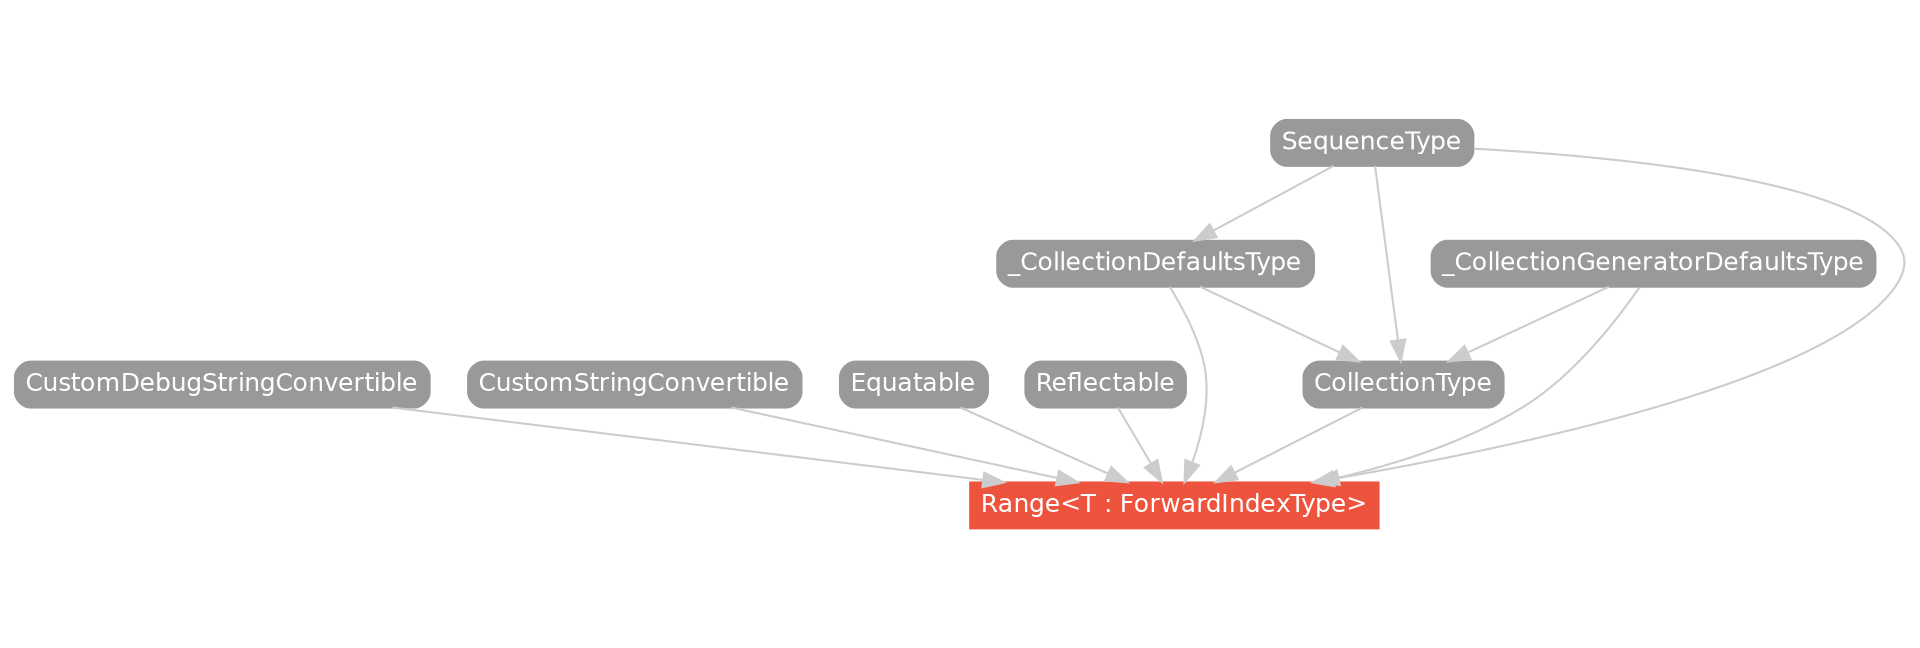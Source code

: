 strict digraph "Range<T : ForwardIndexType> - Type Hierarchy - SwiftDoc.org" {
    pad="0.1,0.8"
    node [shape=box, style="filled,rounded", color="#999999", fillcolor="#999999", fontcolor=white, fontname=Helvetica, fontnames="Helvetica,sansserif", fontsize=12, margin="0.07,0.05", height="0.3"]
    edge [color="#cccccc"]
    "CollectionType" [URL="/protocol/CollectionType/"]
    "CustomDebugStringConvertible" [URL="/protocol/CustomDebugStringConvertible/"]
    "CustomStringConvertible" [URL="/protocol/CustomStringConvertible/"]
    "Equatable" [URL="/protocol/Equatable/"]
    "Range<T : ForwardIndexType>" [URL="/type/Range/", style="filled", fillcolor="#ee543d", color="#ee543d"]
    "Reflectable" [URL="/protocol/Reflectable/"]
    "SequenceType" [URL="/protocol/SequenceType/"]
    "_CollectionDefaultsType" [URL="/protocol/_CollectionDefaultsType/"]
    "_CollectionGeneratorDefaultsType" [URL="/protocol/_CollectionGeneratorDefaultsType/"]    "Equatable" -> "Range<T : ForwardIndexType>"
    "CollectionType" -> "Range<T : ForwardIndexType>"
    "SequenceType" -> "Range<T : ForwardIndexType>"
    "_CollectionDefaultsType" -> "Range<T : ForwardIndexType>"
    "_CollectionGeneratorDefaultsType" -> "Range<T : ForwardIndexType>"
    "CustomStringConvertible" -> "Range<T : ForwardIndexType>"
    "CustomDebugStringConvertible" -> "Range<T : ForwardIndexType>"
    "Reflectable" -> "Range<T : ForwardIndexType>"
    "SequenceType" -> "CollectionType"
    "_CollectionDefaultsType" -> "CollectionType"
    "_CollectionGeneratorDefaultsType" -> "CollectionType"
    "SequenceType" -> "_CollectionDefaultsType"
    "SequenceType" -> "_CollectionDefaultsType"
    subgraph Types {
        rank = max; "Range<T : ForwardIndexType>";
    }
}